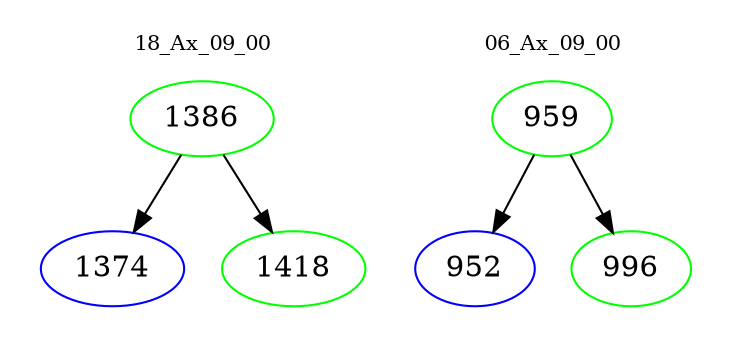 digraph{
subgraph cluster_0 {
color = white
label = "18_Ax_09_00";
fontsize=10;
T0_1386 [label="1386", color="green"]
T0_1386 -> T0_1374 [color="black"]
T0_1374 [label="1374", color="blue"]
T0_1386 -> T0_1418 [color="black"]
T0_1418 [label="1418", color="green"]
}
subgraph cluster_1 {
color = white
label = "06_Ax_09_00";
fontsize=10;
T1_959 [label="959", color="green"]
T1_959 -> T1_952 [color="black"]
T1_952 [label="952", color="blue"]
T1_959 -> T1_996 [color="black"]
T1_996 [label="996", color="green"]
}
}
